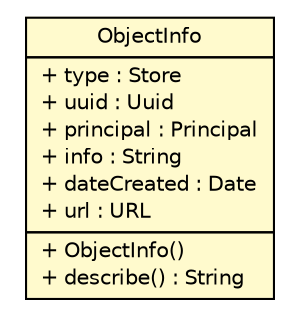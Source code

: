 #!/usr/local/bin/dot
#
# Class diagram 
# Generated by UMLGraph version R5_6 (http://www.umlgraph.org/)
#

digraph G {
	edge [fontname="Helvetica",fontsize=10,labelfontname="Helvetica",labelfontsize=10];
	node [fontname="Helvetica",fontsize=10,shape=plaintext];
	nodesep=0.25;
	ranksep=0.5;
	// sorcer.util.bdb.objects.ObjectInfo
	c319832 [label=<<table title="sorcer.util.bdb.objects.ObjectInfo" border="0" cellborder="1" cellspacing="0" cellpadding="2" port="p" bgcolor="lemonChiffon" href="./ObjectInfo.html">
		<tr><td><table border="0" cellspacing="0" cellpadding="1">
<tr><td align="center" balign="center"> ObjectInfo </td></tr>
		</table></td></tr>
		<tr><td><table border="0" cellspacing="0" cellpadding="1">
<tr><td align="left" balign="left"> + type : Store </td></tr>
<tr><td align="left" balign="left"> + uuid : Uuid </td></tr>
<tr><td align="left" balign="left"> + principal : Principal </td></tr>
<tr><td align="left" balign="left"> + info : String </td></tr>
<tr><td align="left" balign="left"> + dateCreated : Date </td></tr>
<tr><td align="left" balign="left"> + url : URL </td></tr>
		</table></td></tr>
		<tr><td><table border="0" cellspacing="0" cellpadding="1">
<tr><td align="left" balign="left"> + ObjectInfo() </td></tr>
<tr><td align="left" balign="left"> + describe() : String </td></tr>
		</table></td></tr>
		</table>>, URL="./ObjectInfo.html", fontname="Helvetica", fontcolor="black", fontsize=10.0];
}

